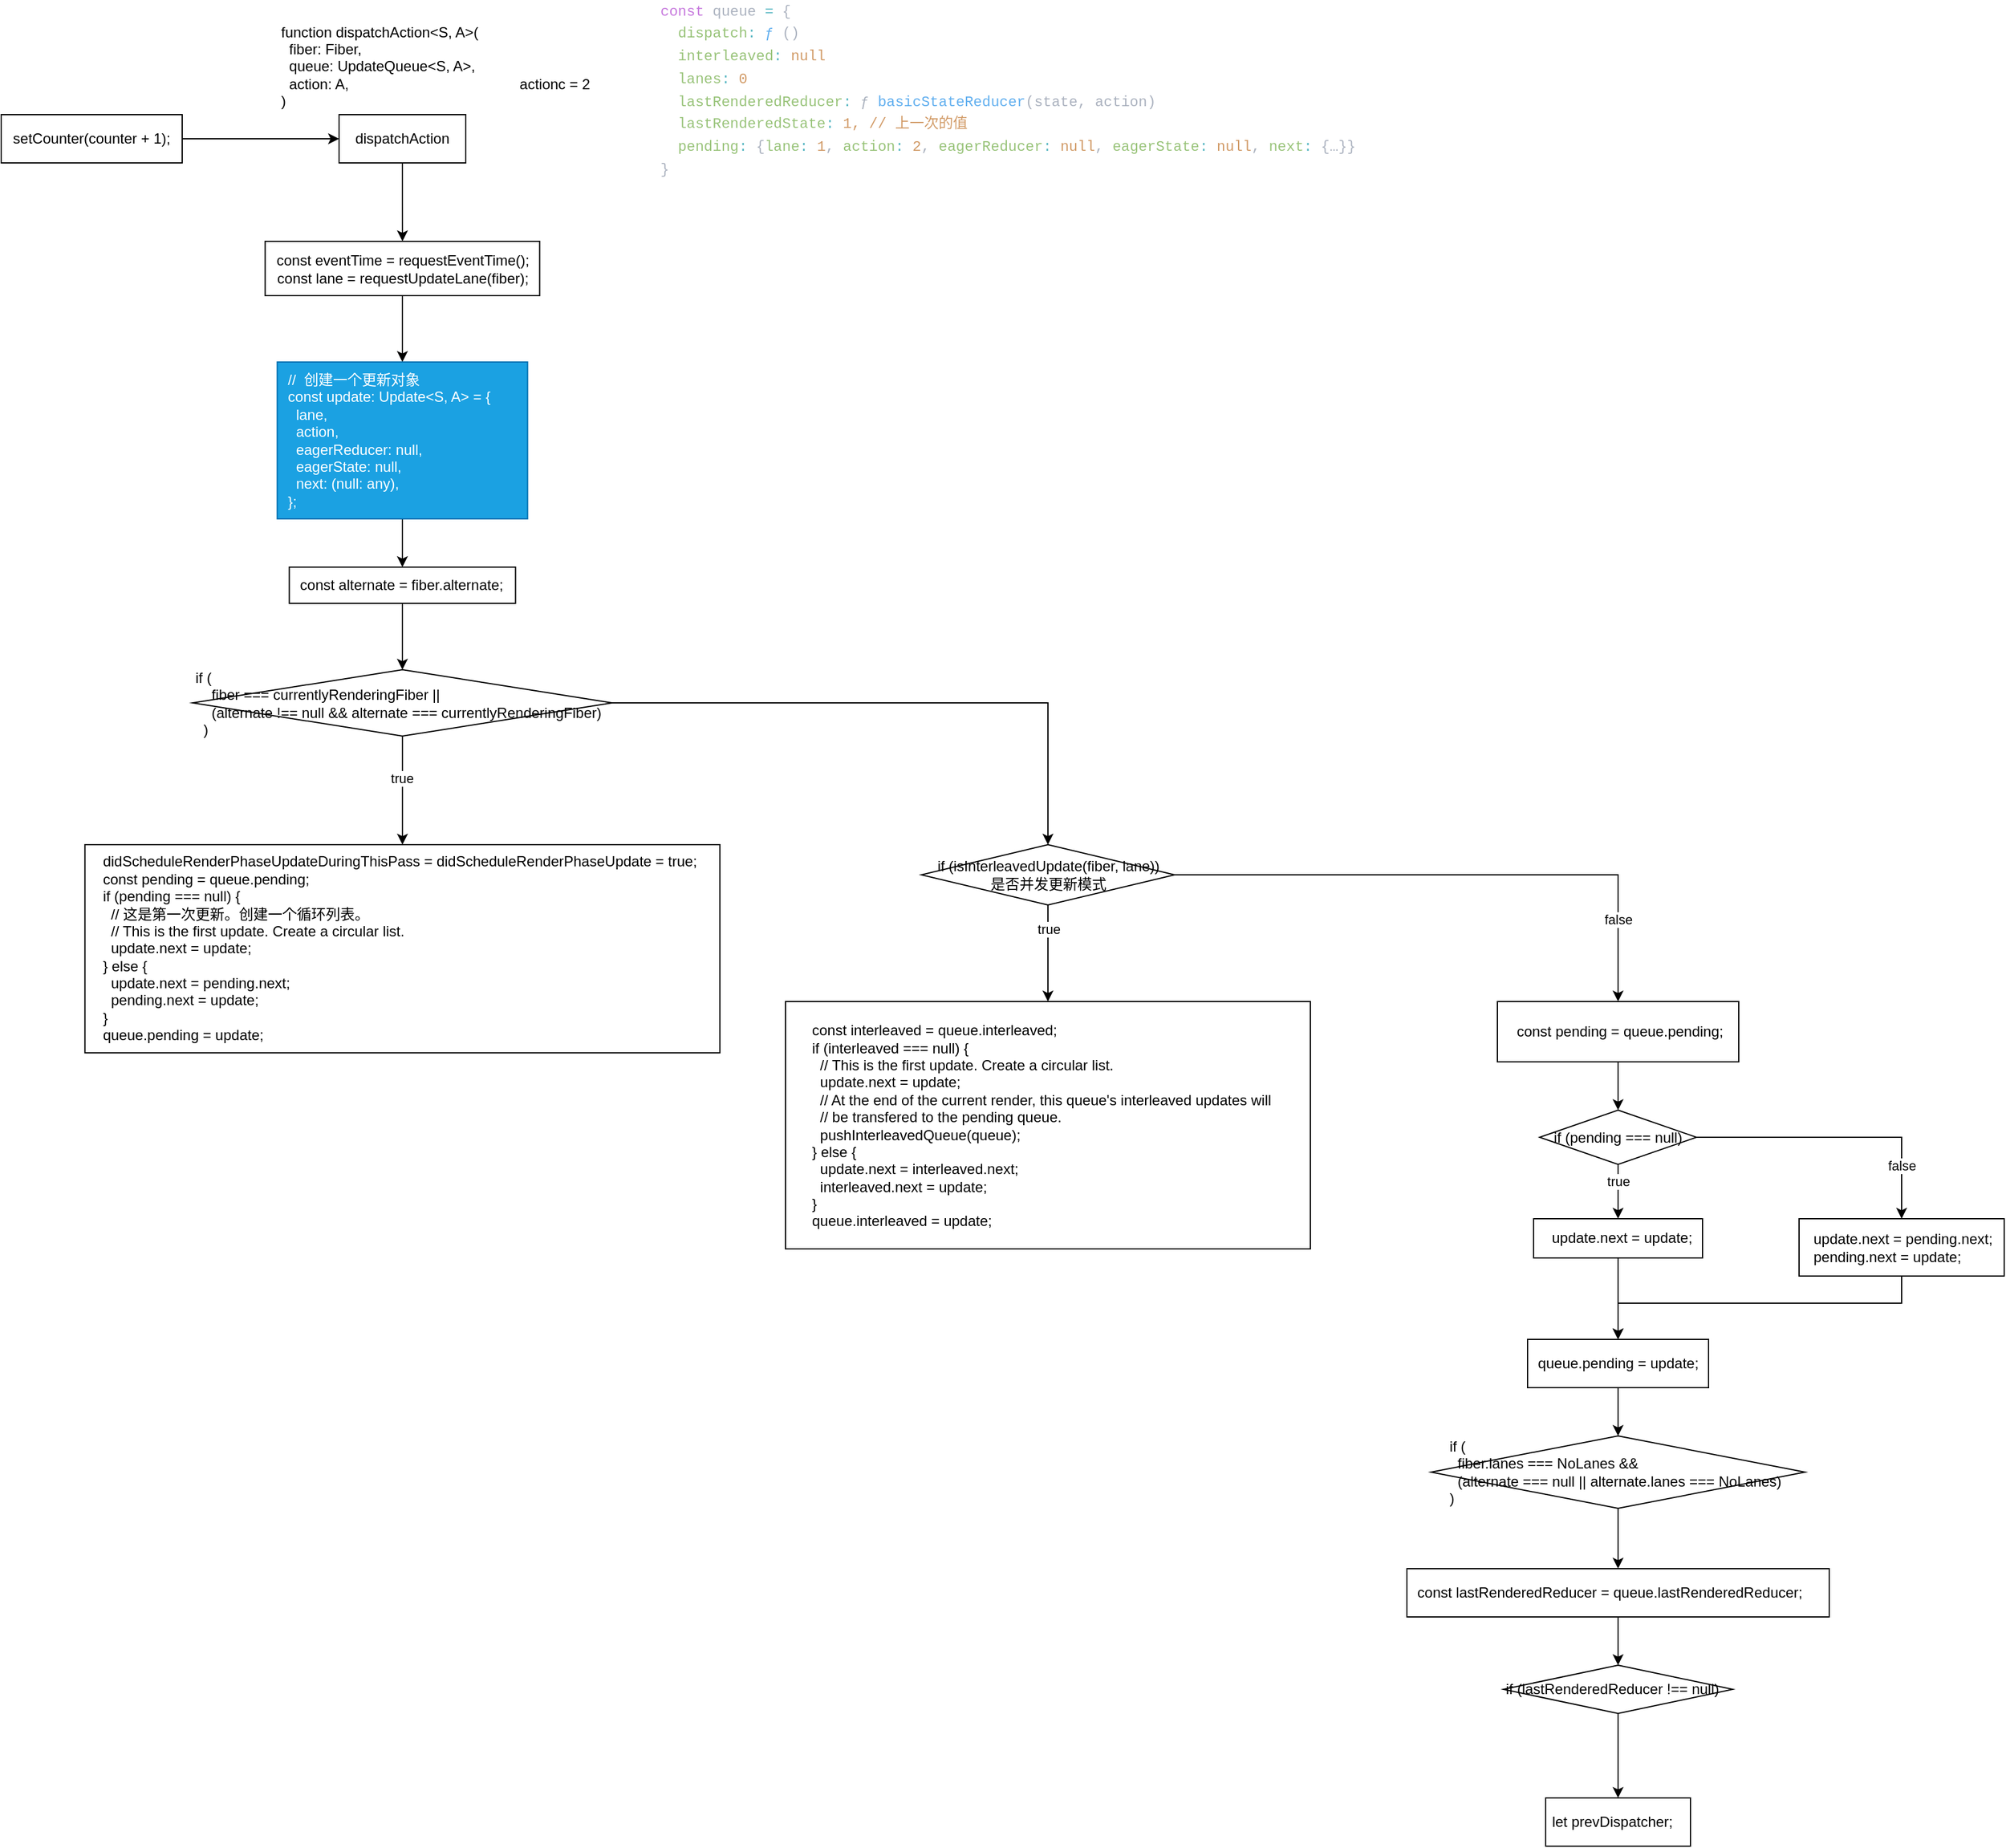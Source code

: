 <mxfile>
    <diagram id="w4VH5fgqmPMWO97TFtV-" name="第 1 页">
        <mxGraphModel dx="1107" dy="1092" grid="1" gridSize="10" guides="1" tooltips="1" connect="1" arrows="1" fold="1" page="1" pageScale="1" pageWidth="20000" pageHeight="30000" math="0" shadow="0">
            <root>
                <mxCell id="0"/>
                <mxCell id="1" parent="0"/>
                <mxCell id="6" value="" style="edgeStyle=orthogonalEdgeStyle;rounded=0;orthogonalLoop=1;jettySize=auto;html=1;" edge="1" parent="1" source="2" target="5">
                    <mxGeometry relative="1" as="geometry"/>
                </mxCell>
                <mxCell id="2" value="setCounter(counter + 1);" style="whiteSpace=wrap;html=1;" vertex="1" parent="1">
                    <mxGeometry x="120" y="145" width="150" height="40" as="geometry"/>
                </mxCell>
                <mxCell id="9" value="" style="edgeStyle=orthogonalEdgeStyle;rounded=0;orthogonalLoop=1;jettySize=auto;html=1;" edge="1" parent="1" source="5" target="8">
                    <mxGeometry relative="1" as="geometry"/>
                </mxCell>
                <mxCell id="5" value="dispatchAction" style="whiteSpace=wrap;html=1;" vertex="1" parent="1">
                    <mxGeometry x="400" y="145" width="105" height="40" as="geometry"/>
                </mxCell>
                <mxCell id="7" value="&lt;div&gt;function dispatchAction&amp;lt;S, A&amp;gt;(&lt;/div&gt;&lt;div&gt;&amp;nbsp; fiber: Fiber,&lt;/div&gt;&lt;div&gt;&amp;nbsp; queue: UpdateQueue&amp;lt;S, A&amp;gt;,&lt;/div&gt;&lt;div&gt;&amp;nbsp; action: A,&lt;/div&gt;&lt;div&gt;)&lt;/div&gt;" style="text;html=1;align=left;verticalAlign=middle;resizable=0;points=[];autosize=1;strokeColor=none;" vertex="1" parent="1">
                    <mxGeometry x="350" y="70" width="180" height="70" as="geometry"/>
                </mxCell>
                <mxCell id="11" value="" style="edgeStyle=orthogonalEdgeStyle;rounded=0;orthogonalLoop=1;jettySize=auto;html=1;" edge="1" parent="1" source="8" target="10">
                    <mxGeometry relative="1" as="geometry"/>
                </mxCell>
                <mxCell id="8" value="const eventTime = requestEventTime();&lt;br&gt;const lane = requestUpdateLane(fiber);" style="whiteSpace=wrap;html=1;" vertex="1" parent="1">
                    <mxGeometry x="338.75" y="250" width="227.5" height="45" as="geometry"/>
                </mxCell>
                <mxCell id="13" value="" style="edgeStyle=orthogonalEdgeStyle;rounded=0;orthogonalLoop=1;jettySize=auto;html=1;" edge="1" parent="1" source="10" target="12">
                    <mxGeometry relative="1" as="geometry"/>
                </mxCell>
                <mxCell id="10" value="&lt;div&gt;&amp;nbsp; //&amp;nbsp; 创建一个更新对象&lt;/div&gt;&lt;div&gt;&amp;nbsp; const update: Update&amp;lt;S, A&amp;gt; = {&lt;/div&gt;&lt;div&gt;&amp;nbsp; &amp;nbsp; lane,&lt;/div&gt;&lt;div&gt;&amp;nbsp; &amp;nbsp; action,&lt;/div&gt;&lt;div&gt;&amp;nbsp; &amp;nbsp; eagerReducer: null,&lt;/div&gt;&lt;div&gt;&amp;nbsp; &amp;nbsp; eagerState: null,&lt;/div&gt;&lt;div&gt;&amp;nbsp; &amp;nbsp; next: (null: any),&lt;/div&gt;&lt;div&gt;&amp;nbsp; };&lt;/div&gt;" style="whiteSpace=wrap;html=1;align=left;fillColor=#1ba1e2;strokeColor=#006EAF;fontColor=#ffffff;" vertex="1" parent="1">
                    <mxGeometry x="348.75" y="350" width="207.5" height="130" as="geometry"/>
                </mxCell>
                <mxCell id="15" value="" style="edgeStyle=orthogonalEdgeStyle;rounded=0;orthogonalLoop=1;jettySize=auto;html=1;" edge="1" parent="1" source="12" target="14">
                    <mxGeometry relative="1" as="geometry"/>
                </mxCell>
                <mxCell id="12" value="&amp;nbsp; const alternate = fiber.alternate;" style="whiteSpace=wrap;html=1;align=left;" vertex="1" parent="1">
                    <mxGeometry x="358.75" y="520" width="187.5" height="30" as="geometry"/>
                </mxCell>
                <mxCell id="17" value="" style="edgeStyle=orthogonalEdgeStyle;rounded=0;orthogonalLoop=1;jettySize=auto;html=1;" edge="1" parent="1" source="14" target="16">
                    <mxGeometry relative="1" as="geometry"/>
                </mxCell>
                <mxCell id="18" value="true" style="edgeLabel;html=1;align=center;verticalAlign=middle;resizable=0;points=[];" vertex="1" connectable="0" parent="17">
                    <mxGeometry x="-0.237" y="-1" relative="1" as="geometry">
                        <mxPoint as="offset"/>
                    </mxGeometry>
                </mxCell>
                <mxCell id="20" value="" style="edgeStyle=orthogonalEdgeStyle;rounded=0;orthogonalLoop=1;jettySize=auto;html=1;entryX=0.5;entryY=0;entryDx=0;entryDy=0;" edge="1" parent="1" source="14" target="21">
                    <mxGeometry relative="1" as="geometry">
                        <mxPoint x="870.0" y="770.0" as="targetPoint"/>
                    </mxGeometry>
                </mxCell>
                <mxCell id="14" value="if (&#10;    fiber === currentlyRenderingFiber ||&#10;    (alternate !== null &amp;&amp; alternate === currentlyRenderingFiber)&#10;  )" style="rhombus;whiteSpace=wrap;html=1;align=left;" vertex="1" parent="1">
                    <mxGeometry x="278.75" y="605" width="347.5" height="55" as="geometry"/>
                </mxCell>
                <mxCell id="16" value="&lt;div&gt;&amp;nbsp; &amp;nbsp; didScheduleRenderPhaseUpdateDuringThisPass = didScheduleRenderPhaseUpdate = true;&lt;/div&gt;&lt;div&gt;&amp;nbsp; &amp;nbsp; const pending = queue.pending;&lt;/div&gt;&lt;div&gt;&amp;nbsp; &amp;nbsp; if (pending === null) {&lt;/div&gt;&lt;div&gt;&amp;nbsp; &amp;nbsp; &amp;nbsp; // 这是第一次更新。创建一个循环列表。&lt;/div&gt;&lt;div&gt;&amp;nbsp; &amp;nbsp; &amp;nbsp; // This is the first update. Create a circular list.&lt;/div&gt;&lt;div&gt;&amp;nbsp; &amp;nbsp; &amp;nbsp; update.next = update;&lt;/div&gt;&lt;div&gt;&amp;nbsp; &amp;nbsp; } else {&lt;/div&gt;&lt;div&gt;&amp;nbsp; &amp;nbsp; &amp;nbsp; update.next = pending.next;&lt;/div&gt;&lt;div&gt;&amp;nbsp; &amp;nbsp; &amp;nbsp; pending.next = update;&lt;/div&gt;&lt;div&gt;&amp;nbsp; &amp;nbsp; }&lt;/div&gt;&lt;div&gt;&amp;nbsp; &amp;nbsp; queue.pending = update;&lt;/div&gt;" style="whiteSpace=wrap;html=1;align=left;" vertex="1" parent="1">
                    <mxGeometry x="189.38" y="750" width="526.25" height="172.5" as="geometry"/>
                </mxCell>
                <mxCell id="23" value="" style="edgeStyle=orthogonalEdgeStyle;rounded=0;orthogonalLoop=1;jettySize=auto;html=1;" edge="1" parent="1" source="21" target="22">
                    <mxGeometry relative="1" as="geometry"/>
                </mxCell>
                <mxCell id="24" value="true" style="edgeLabel;html=1;align=center;verticalAlign=middle;resizable=0;points=[];" vertex="1" connectable="0" parent="23">
                    <mxGeometry x="-0.227" y="-1" relative="1" as="geometry">
                        <mxPoint x="1" y="-11" as="offset"/>
                    </mxGeometry>
                </mxCell>
                <mxCell id="26" value="" style="edgeStyle=orthogonalEdgeStyle;rounded=0;orthogonalLoop=1;jettySize=auto;html=1;" edge="1" parent="1" source="21" target="25">
                    <mxGeometry relative="1" as="geometry"/>
                </mxCell>
                <mxCell id="27" value="false" style="edgeLabel;html=1;align=center;verticalAlign=middle;resizable=0;points=[];" vertex="1" connectable="0" parent="26">
                    <mxGeometry x="0.588" y="2" relative="1" as="geometry">
                        <mxPoint x="-2" y="29" as="offset"/>
                    </mxGeometry>
                </mxCell>
                <mxCell id="21" value="if (isInterleavedUpdate(fiber, lane))&lt;br&gt;是否并发更新模式" style="rhombus;whiteSpace=wrap;html=1;align=center;" vertex="1" parent="1">
                    <mxGeometry x="882.5" y="750" width="210" height="50" as="geometry"/>
                </mxCell>
                <mxCell id="22" value="&lt;div&gt;&amp;nbsp; &amp;nbsp; &amp;nbsp; const interleaved = queue.interleaved;&lt;/div&gt;&lt;div&gt;&amp;nbsp; &amp;nbsp; &amp;nbsp; if (interleaved === null) {&lt;/div&gt;&lt;div&gt;&amp;nbsp; &amp;nbsp; &amp;nbsp; &amp;nbsp; // This is the first update. Create a circular list.&lt;/div&gt;&lt;div&gt;&amp;nbsp; &amp;nbsp; &amp;nbsp; &amp;nbsp; update.next = update;&lt;/div&gt;&lt;div&gt;&amp;nbsp; &amp;nbsp; &amp;nbsp; &amp;nbsp; // At the end of the current render, this queue's interleaved updates will&lt;/div&gt;&lt;div&gt;&amp;nbsp; &amp;nbsp; &amp;nbsp; &amp;nbsp; // be transfered to the pending queue.&lt;/div&gt;&lt;div&gt;&amp;nbsp; &amp;nbsp; &amp;nbsp; &amp;nbsp; pushInterleavedQueue(queue);&lt;/div&gt;&lt;div&gt;&amp;nbsp; &amp;nbsp; &amp;nbsp; } else {&lt;/div&gt;&lt;div&gt;&amp;nbsp; &amp;nbsp; &amp;nbsp; &amp;nbsp; update.next = interleaved.next;&lt;/div&gt;&lt;div&gt;&amp;nbsp; &amp;nbsp; &amp;nbsp; &amp;nbsp; interleaved.next = update;&lt;/div&gt;&lt;div&gt;&amp;nbsp; &amp;nbsp; &amp;nbsp; }&lt;/div&gt;&lt;div&gt;&amp;nbsp; &amp;nbsp; &amp;nbsp; queue.interleaved = update;&lt;/div&gt;" style="whiteSpace=wrap;html=1;align=left;" vertex="1" parent="1">
                    <mxGeometry x="770" y="880" width="435" height="205" as="geometry"/>
                </mxCell>
                <mxCell id="29" value="" style="edgeStyle=orthogonalEdgeStyle;rounded=0;orthogonalLoop=1;jettySize=auto;html=1;" edge="1" parent="1" source="25" target="28">
                    <mxGeometry relative="1" as="geometry"/>
                </mxCell>
                <mxCell id="25" value="&amp;nbsp;const pending = queue.pending;" style="whiteSpace=wrap;html=1;" vertex="1" parent="1">
                    <mxGeometry x="1360" y="880" width="200" height="50" as="geometry"/>
                </mxCell>
                <mxCell id="31" value="" style="edgeStyle=orthogonalEdgeStyle;rounded=0;orthogonalLoop=1;jettySize=auto;html=1;" edge="1" parent="1" source="28" target="30">
                    <mxGeometry relative="1" as="geometry"/>
                </mxCell>
                <mxCell id="36" value="true" style="edgeLabel;html=1;align=center;verticalAlign=middle;resizable=0;points=[];" vertex="1" connectable="0" parent="31">
                    <mxGeometry x="-0.231" relative="1" as="geometry">
                        <mxPoint y="-4" as="offset"/>
                    </mxGeometry>
                </mxCell>
                <mxCell id="34" value="" style="edgeStyle=orthogonalEdgeStyle;rounded=0;orthogonalLoop=1;jettySize=auto;html=1;" edge="1" parent="1" source="28" target="33">
                    <mxGeometry relative="1" as="geometry"/>
                </mxCell>
                <mxCell id="37" value="false" style="edgeLabel;html=1;align=center;verticalAlign=middle;resizable=0;points=[];" vertex="1" connectable="0" parent="34">
                    <mxGeometry x="0.6" relative="1" as="geometry">
                        <mxPoint y="3" as="offset"/>
                    </mxGeometry>
                </mxCell>
                <mxCell id="28" value="&amp;nbsp;if (pending === null)&amp;nbsp;" style="rhombus;whiteSpace=wrap;html=1;" vertex="1" parent="1">
                    <mxGeometry x="1395" y="970" width="130" height="45" as="geometry"/>
                </mxCell>
                <mxCell id="38" style="edgeStyle=orthogonalEdgeStyle;rounded=0;orthogonalLoop=1;jettySize=auto;html=1;entryX=0.5;entryY=0;entryDx=0;entryDy=0;" edge="1" parent="1" source="30" target="35">
                    <mxGeometry relative="1" as="geometry"/>
                </mxCell>
                <mxCell id="30" value="&amp;nbsp; update.next = update;" style="whiteSpace=wrap;html=1;" vertex="1" parent="1">
                    <mxGeometry x="1390" y="1060" width="140" height="32.5" as="geometry"/>
                </mxCell>
                <mxCell id="40" style="edgeStyle=orthogonalEdgeStyle;rounded=0;orthogonalLoop=1;jettySize=auto;html=1;entryX=0.5;entryY=0;entryDx=0;entryDy=0;" edge="1" parent="1" source="33" target="35">
                    <mxGeometry relative="1" as="geometry">
                        <Array as="points">
                            <mxPoint x="1695" y="1130"/>
                            <mxPoint x="1460" y="1130"/>
                        </Array>
                    </mxGeometry>
                </mxCell>
                <mxCell id="33" value="&lt;div&gt;&amp;nbsp; &amp;nbsp;update.next = pending.next;&lt;/div&gt;&lt;div&gt;&amp;nbsp; &amp;nbsp;pending.next = update;&lt;/div&gt;" style="whiteSpace=wrap;html=1;align=left;" vertex="1" parent="1">
                    <mxGeometry x="1610" y="1060" width="170" height="47.5" as="geometry"/>
                </mxCell>
                <mxCell id="43" value="" style="edgeStyle=orthogonalEdgeStyle;rounded=0;orthogonalLoop=1;jettySize=auto;html=1;" edge="1" parent="1" source="35" target="42">
                    <mxGeometry relative="1" as="geometry"/>
                </mxCell>
                <mxCell id="35" value="&amp;nbsp; queue.pending = update;" style="whiteSpace=wrap;html=1;align=left;" vertex="1" parent="1">
                    <mxGeometry x="1385" y="1160" width="150" height="40" as="geometry"/>
                </mxCell>
                <mxCell id="41" value="actionc = 2&amp;nbsp;" style="text;html=1;align=center;verticalAlign=middle;resizable=0;points=[];autosize=1;strokeColor=none;" vertex="1" parent="1">
                    <mxGeometry x="540" y="110" width="80" height="20" as="geometry"/>
                </mxCell>
                <mxCell id="45" value="" style="edgeStyle=orthogonalEdgeStyle;rounded=0;orthogonalLoop=1;jettySize=auto;html=1;" edge="1" parent="1" source="42" target="44">
                    <mxGeometry relative="1" as="geometry"/>
                </mxCell>
                <mxCell id="42" value="&lt;div&gt;&amp;nbsp; &amp;nbsp; if (&lt;/div&gt;&lt;div&gt;&amp;nbsp; &amp;nbsp; &amp;nbsp; fiber.lanes === NoLanes &amp;amp;&amp;amp;&lt;/div&gt;&lt;div&gt;&amp;nbsp; &amp;nbsp; &amp;nbsp; (alternate === null || alternate.lanes === NoLanes)&lt;/div&gt;&lt;div&gt;&amp;nbsp; &amp;nbsp; )&lt;/div&gt;" style="rhombus;whiteSpace=wrap;html=1;align=left;" vertex="1" parent="1">
                    <mxGeometry x="1305" y="1240" width="310" height="60" as="geometry"/>
                </mxCell>
                <mxCell id="47" value="" style="edgeStyle=orthogonalEdgeStyle;rounded=0;orthogonalLoop=1;jettySize=auto;html=1;" edge="1" parent="1" source="44" target="46">
                    <mxGeometry relative="1" as="geometry"/>
                </mxCell>
                <mxCell id="44" value="&amp;nbsp; const lastRenderedReducer = queue.lastRenderedReducer;" style="whiteSpace=wrap;html=1;align=left;" vertex="1" parent="1">
                    <mxGeometry x="1285" y="1350" width="350" height="40" as="geometry"/>
                </mxCell>
                <mxCell id="49" value="" style="edgeStyle=orthogonalEdgeStyle;rounded=0;orthogonalLoop=1;jettySize=auto;html=1;" edge="1" parent="1" source="46" target="48">
                    <mxGeometry relative="1" as="geometry"/>
                </mxCell>
                <mxCell id="46" value="if (lastRenderedReducer !== null)" style="rhombus;whiteSpace=wrap;html=1;align=left;" vertex="1" parent="1">
                    <mxGeometry x="1365" y="1430" width="190" height="40" as="geometry"/>
                </mxCell>
                <mxCell id="48" value="&amp;nbsp;let prevDispatcher;" style="whiteSpace=wrap;html=1;align=left;" vertex="1" parent="1">
                    <mxGeometry x="1400" y="1540" width="120" height="40" as="geometry"/>
                </mxCell>
                <mxCell id="50" value="&lt;div style=&quot;color: rgb(171 , 178 , 191) ; font-family: &amp;#34;fira code light&amp;#34; , &amp;#34;consolas&amp;#34; , &amp;#34;courier new&amp;#34; , monospace ; line-height: 156%&quot;&gt;&lt;div&gt;&amp;nbsp;&amp;nbsp;&lt;span style=&quot;color: rgb(198 , 120 , 221)&quot;&gt;const&lt;/span&gt;&amp;nbsp;queue&amp;nbsp;&lt;span style=&quot;color: rgb(86 , 182 , 194)&quot;&gt;=&lt;/span&gt;&amp;nbsp;{&lt;/div&gt;&lt;div&gt;&amp;nbsp;&amp;nbsp;&amp;nbsp;&amp;nbsp;&lt;span style=&quot;color: #98c379&quot;&gt;dispatch&lt;/span&gt;&lt;span style=&quot;color: #56b6c2&quot;&gt;:&lt;/span&gt;&amp;nbsp;&lt;span style=&quot;color: #61afef&quot;&gt;ƒ&lt;/span&gt;&amp;nbsp;()&lt;/div&gt;&lt;div&gt;&amp;nbsp;&amp;nbsp;&amp;nbsp;&amp;nbsp;&lt;span style=&quot;color: #98c379&quot;&gt;interleaved&lt;/span&gt;&lt;span style=&quot;color: #56b6c2&quot;&gt;:&lt;/span&gt;&amp;nbsp;&lt;span style=&quot;color: #d19a66&quot;&gt;null&lt;/span&gt;&lt;/div&gt;&lt;div&gt;&amp;nbsp;&amp;nbsp;&amp;nbsp;&amp;nbsp;&lt;span style=&quot;color: #98c379&quot;&gt;lanes&lt;/span&gt;&lt;span style=&quot;color: #56b6c2&quot;&gt;:&lt;/span&gt;&amp;nbsp;&lt;span style=&quot;color: #d19a66&quot;&gt;0&lt;/span&gt;&lt;/div&gt;&lt;div&gt;&amp;nbsp;&amp;nbsp;&amp;nbsp;&amp;nbsp;&lt;span style=&quot;color: #98c379&quot;&gt;lastRenderedReducer&lt;/span&gt;&lt;span style=&quot;color: #56b6c2&quot;&gt;:&lt;/span&gt;&amp;nbsp;ƒ&amp;nbsp;&lt;span style=&quot;color: #61afef&quot;&gt;basicStateReducer&lt;/span&gt;(state,&amp;nbsp;action)&lt;/div&gt;&lt;div&gt;&amp;nbsp;&amp;nbsp;&amp;nbsp;&amp;nbsp;&lt;span style=&quot;color: #98c379&quot;&gt;lastRenderedState&lt;/span&gt;&lt;span style=&quot;color: #56b6c2&quot;&gt;:&lt;/span&gt;&amp;nbsp;&lt;span style=&quot;color: #d19a66&quot;&gt;1, //&amp;nbsp;上一次的值&lt;/span&gt;&lt;/div&gt;&lt;div&gt;&amp;nbsp;&amp;nbsp;&amp;nbsp;&amp;nbsp;&lt;span style=&quot;color: #98c379&quot;&gt;pending&lt;/span&gt;&lt;span style=&quot;color: #56b6c2&quot;&gt;:&lt;/span&gt;&amp;nbsp;{&lt;span style=&quot;color: #98c379&quot;&gt;lane&lt;/span&gt;&lt;span style=&quot;color: #56b6c2&quot;&gt;:&lt;/span&gt;&amp;nbsp;&lt;span style=&quot;color: #d19a66&quot;&gt;1&lt;/span&gt;,&amp;nbsp;&lt;span style=&quot;color: #98c379&quot;&gt;action&lt;/span&gt;&lt;span style=&quot;color: #56b6c2&quot;&gt;:&lt;/span&gt;&amp;nbsp;&lt;span style=&quot;color: #d19a66&quot;&gt;2&lt;/span&gt;,&amp;nbsp;&lt;span style=&quot;color: #98c379&quot;&gt;eagerReducer&lt;/span&gt;&lt;span style=&quot;color: #56b6c2&quot;&gt;:&lt;/span&gt;&amp;nbsp;&lt;span style=&quot;color: #d19a66&quot;&gt;null&lt;/span&gt;,&amp;nbsp;&lt;span style=&quot;color: #98c379&quot;&gt;eagerState&lt;/span&gt;&lt;span style=&quot;color: #56b6c2&quot;&gt;:&lt;/span&gt;&amp;nbsp;&lt;span style=&quot;color: #d19a66&quot;&gt;null&lt;/span&gt;,&amp;nbsp;&lt;span style=&quot;color: #98c379&quot;&gt;next&lt;/span&gt;&lt;span style=&quot;color: #56b6c2&quot;&gt;:&lt;/span&gt;&amp;nbsp;{…}}&lt;/div&gt;&lt;div&gt;&amp;nbsp;&amp;nbsp;}&lt;/div&gt;&lt;/div&gt;" style="text;html=1;align=left;verticalAlign=middle;resizable=0;points=[];autosize=1;strokeColor=none;" vertex="1" parent="1">
                    <mxGeometry x="650" y="50" width="620" height="150" as="geometry"/>
                </mxCell>
            </root>
        </mxGraphModel>
    </diagram>
</mxfile>